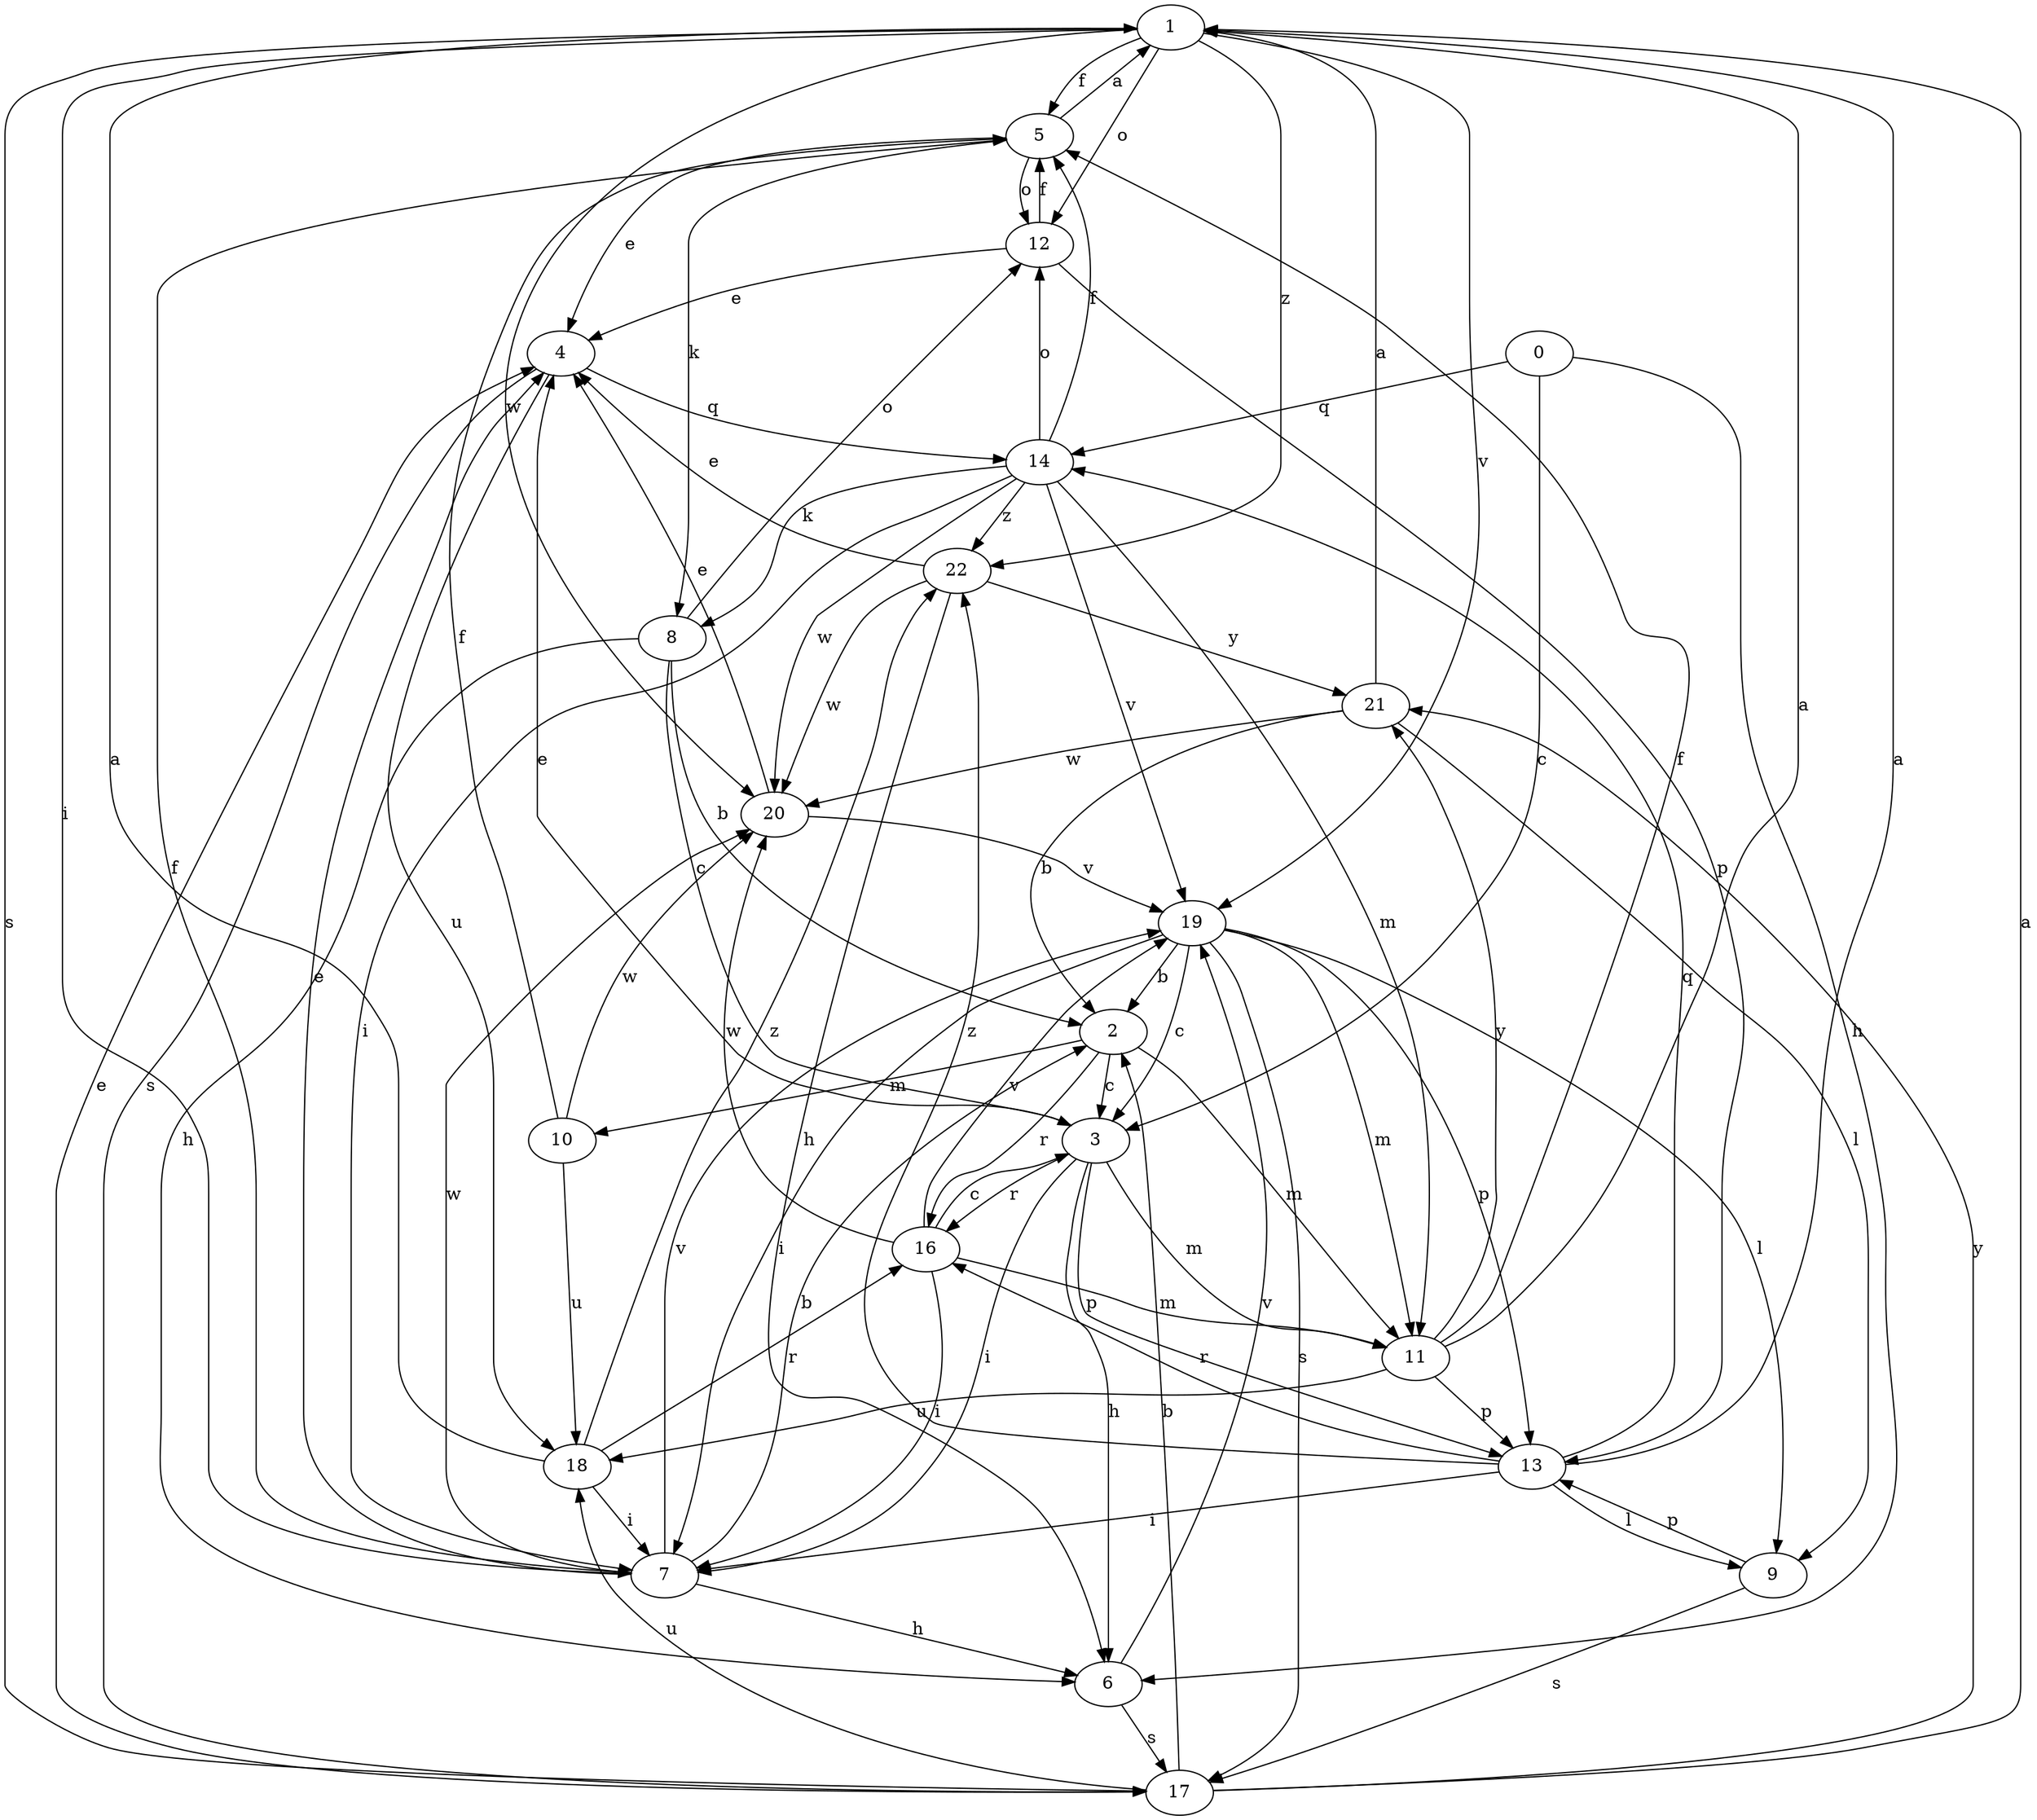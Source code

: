 strict digraph  {
1;
0;
2;
3;
4;
5;
6;
7;
8;
9;
10;
11;
12;
13;
14;
16;
17;
18;
19;
20;
21;
22;
1 -> 5  [label=f];
1 -> 7  [label=i];
1 -> 12  [label=o];
1 -> 17  [label=s];
1 -> 19  [label=v];
1 -> 20  [label=w];
1 -> 22  [label=z];
0 -> 3  [label=c];
0 -> 6  [label=h];
0 -> 14  [label=q];
2 -> 3  [label=c];
2 -> 10  [label=m];
2 -> 11  [label=m];
2 -> 16  [label=r];
3 -> 4  [label=e];
3 -> 6  [label=h];
3 -> 7  [label=i];
3 -> 11  [label=m];
3 -> 13  [label=p];
3 -> 16  [label=r];
4 -> 14  [label=q];
4 -> 17  [label=s];
4 -> 18  [label=u];
5 -> 1  [label=a];
5 -> 4  [label=e];
5 -> 8  [label=k];
5 -> 12  [label=o];
6 -> 17  [label=s];
6 -> 19  [label=v];
7 -> 2  [label=b];
7 -> 4  [label=e];
7 -> 5  [label=f];
7 -> 6  [label=h];
7 -> 19  [label=v];
7 -> 20  [label=w];
8 -> 2  [label=b];
8 -> 3  [label=c];
8 -> 6  [label=h];
8 -> 12  [label=o];
9 -> 13  [label=p];
9 -> 17  [label=s];
10 -> 5  [label=f];
10 -> 18  [label=u];
10 -> 20  [label=w];
11 -> 1  [label=a];
11 -> 5  [label=f];
11 -> 13  [label=p];
11 -> 18  [label=u];
11 -> 21  [label=y];
12 -> 4  [label=e];
12 -> 5  [label=f];
12 -> 13  [label=p];
13 -> 1  [label=a];
13 -> 7  [label=i];
13 -> 9  [label=l];
13 -> 14  [label=q];
13 -> 16  [label=r];
13 -> 22  [label=z];
14 -> 5  [label=f];
14 -> 7  [label=i];
14 -> 8  [label=k];
14 -> 11  [label=m];
14 -> 12  [label=o];
14 -> 19  [label=v];
14 -> 20  [label=w];
14 -> 22  [label=z];
16 -> 3  [label=c];
16 -> 7  [label=i];
16 -> 11  [label=m];
16 -> 19  [label=v];
16 -> 20  [label=w];
17 -> 1  [label=a];
17 -> 2  [label=b];
17 -> 4  [label=e];
17 -> 18  [label=u];
17 -> 21  [label=y];
18 -> 1  [label=a];
18 -> 7  [label=i];
18 -> 16  [label=r];
18 -> 22  [label=z];
19 -> 2  [label=b];
19 -> 3  [label=c];
19 -> 7  [label=i];
19 -> 9  [label=l];
19 -> 11  [label=m];
19 -> 13  [label=p];
19 -> 17  [label=s];
20 -> 4  [label=e];
20 -> 19  [label=v];
21 -> 1  [label=a];
21 -> 2  [label=b];
21 -> 9  [label=l];
21 -> 20  [label=w];
22 -> 4  [label=e];
22 -> 6  [label=h];
22 -> 20  [label=w];
22 -> 21  [label=y];
}
